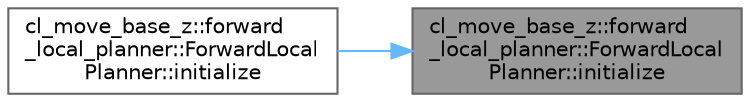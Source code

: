 digraph "cl_move_base_z::forward_local_planner::ForwardLocalPlanner::initialize"
{
 // LATEX_PDF_SIZE
  bgcolor="transparent";
  edge [fontname=Helvetica,fontsize=10,labelfontname=Helvetica,labelfontsize=10];
  node [fontname=Helvetica,fontsize=10,shape=box,height=0.2,width=0.4];
  rankdir="RL";
  Node1 [label="cl_move_base_z::forward\l_local_planner::ForwardLocal\lPlanner::initialize",height=0.2,width=0.4,color="gray40", fillcolor="grey60", style="filled", fontcolor="black",tooltip=" "];
  Node1 -> Node2 [dir="back",color="steelblue1",style="solid"];
  Node2 [label="cl_move_base_z::forward\l_local_planner::ForwardLocal\lPlanner::initialize",height=0.2,width=0.4,color="grey40", fillcolor="white", style="filled",URL="$classcl__move__base__z_1_1forward__local__planner_1_1ForwardLocalPlanner.html#a5ef0a220f6ff05f7cd9128c6b5d4d165",tooltip=" "];
}
